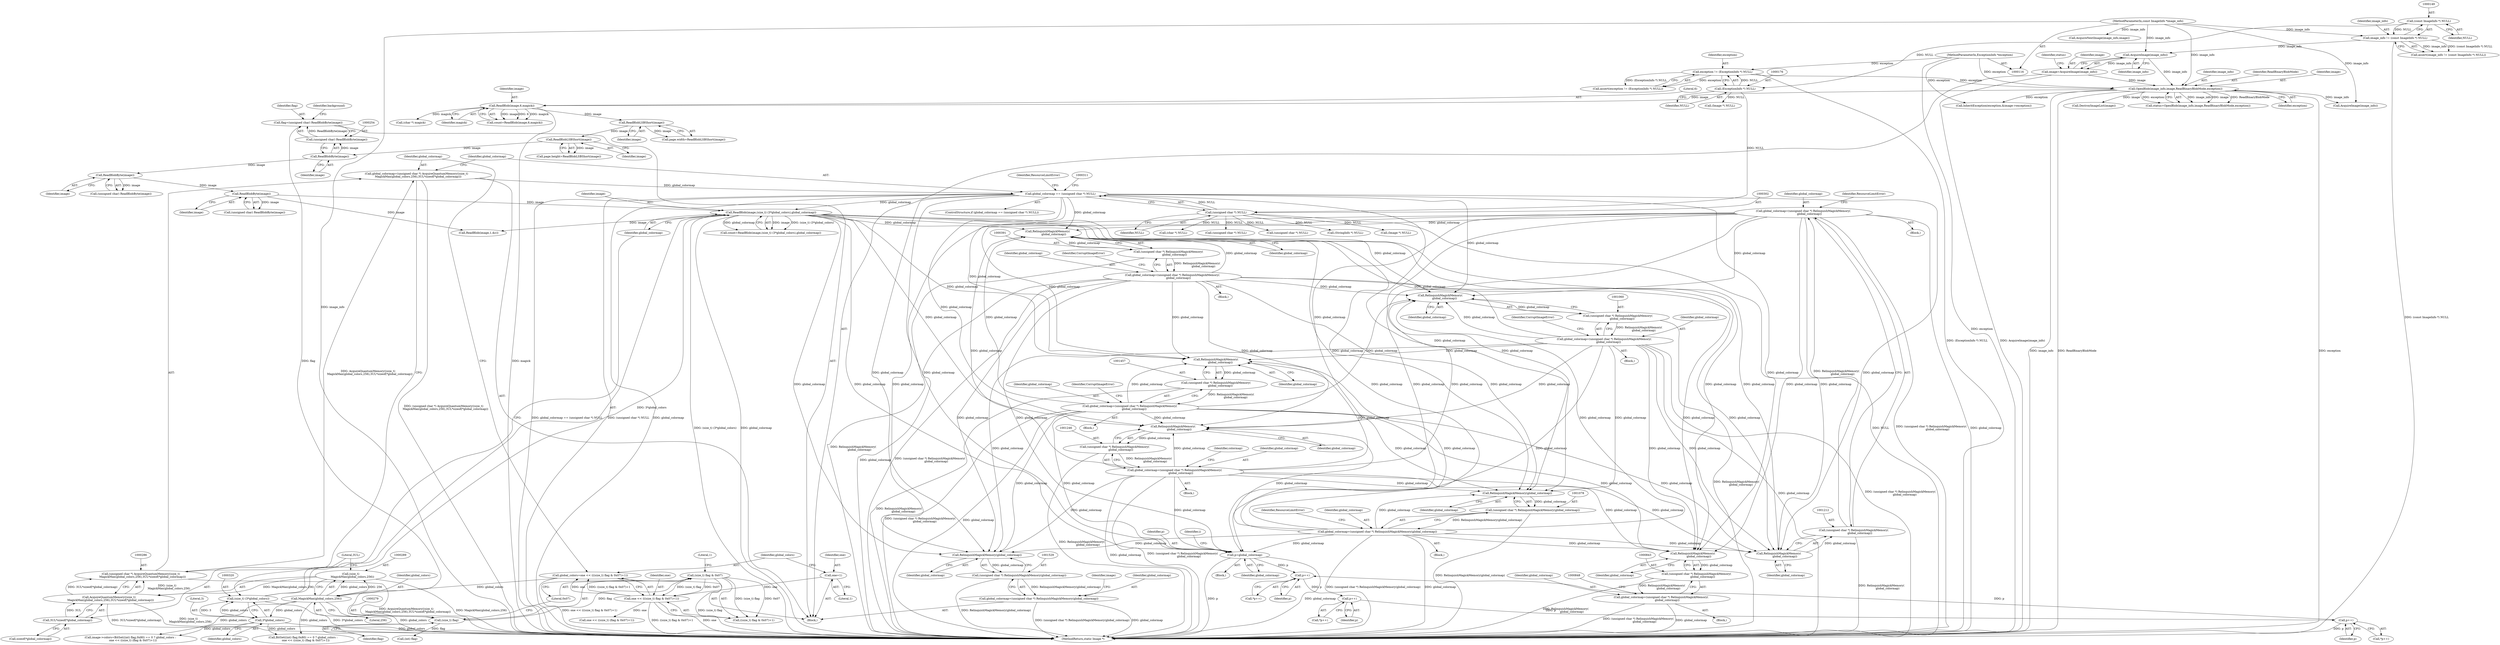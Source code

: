 digraph "0_ImageMagick_f6e9d0d9955e85bdd7540b251cd50d598dacc5e6_20@pointer" {
"1001209" [label="(Call,global_colormap=(unsigned char *) RelinquishMagickMemory(\n              global_colormap))"];
"1001211" [label="(Call,(unsigned char *) RelinquishMagickMemory(\n              global_colormap))"];
"1001213" [label="(Call,RelinquishMagickMemory(\n              global_colormap))"];
"1000388" [label="(Call,global_colormap=(unsigned char *) RelinquishMagickMemory(\n              global_colormap))"];
"1000390" [label="(Call,(unsigned char *) RelinquishMagickMemory(\n              global_colormap))"];
"1000392" [label="(Call,RelinquishMagickMemory(\n              global_colormap))"];
"1001057" [label="(Call,global_colormap=(unsigned char *) RelinquishMagickMemory(\n          global_colormap))"];
"1001059" [label="(Call,(unsigned char *) RelinquishMagickMemory(\n          global_colormap))"];
"1001061" [label="(Call,RelinquishMagickMemory(\n          global_colormap))"];
"1001454" [label="(Call,global_colormap=(unsigned char *) RelinquishMagickMemory(\n          global_colormap))"];
"1001456" [label="(Call,(unsigned char *) RelinquishMagickMemory(\n          global_colormap))"];
"1001458" [label="(Call,RelinquishMagickMemory(\n          global_colormap))"];
"1000299" [label="(Call,global_colormap == (unsigned char *) NULL)"];
"1000283" [label="(Call,global_colormap=(unsigned char *) AcquireQuantumMemory((size_t)\n    MagickMax(global_colors,256),3UL*sizeof(*global_colormap)))"];
"1000285" [label="(Call,(unsigned char *) AcquireQuantumMemory((size_t)\n    MagickMax(global_colors,256),3UL*sizeof(*global_colormap)))"];
"1000287" [label="(Call,AcquireQuantumMemory((size_t)\n    MagickMax(global_colors,256),3UL*sizeof(*global_colormap)))"];
"1000288" [label="(Call,(size_t)\n    MagickMax(global_colors,256))"];
"1000290" [label="(Call,MagickMax(global_colors,256))"];
"1000272" [label="(Call,global_colors=one << (((size_t) flag & 0x07)+1))"];
"1000274" [label="(Call,one << (((size_t) flag & 0x07)+1))"];
"1000269" [label="(Call,one=1)"];
"1000277" [label="(Call,(size_t) flag & 0x07)"];
"1000278" [label="(Call,(size_t) flag)"];
"1000251" [label="(Call,flag=(unsigned char) ReadBlobByte(image))"];
"1000253" [label="(Call,(unsigned char) ReadBlobByte(image))"];
"1000255" [label="(Call,ReadBlobByte(image))"];
"1000249" [label="(Call,ReadBlobLSBShort(image))"];
"1000243" [label="(Call,ReadBlobLSBShort(image))"];
"1000210" [label="(Call,ReadBlob(image,6,magick))"];
"1000190" [label="(Call,OpenBlob(image_info,image,ReadBinaryBlobMode,exception))"];
"1000186" [label="(Call,AcquireImage(image_info))"];
"1000146" [label="(Call,image_info != (const ImageInfo *) NULL)"];
"1000117" [label="(MethodParameterIn,const ImageInfo *image_info)"];
"1000148" [label="(Call,(const ImageInfo *) NULL)"];
"1000184" [label="(Call,image=AcquireImage(image_info))"];
"1000173" [label="(Call,exception != (ExceptionInfo *) NULL)"];
"1000118" [label="(MethodParameterIn,ExceptionInfo *exception)"];
"1000175" [label="(Call,(ExceptionInfo *) NULL)"];
"1000293" [label="(Call,3UL*sizeof(*global_colormap))"];
"1000301" [label="(Call,(unsigned char *) NULL)"];
"1001243" [label="(Call,global_colormap=(unsigned char *) RelinquishMagickMemory(\n              global_colormap))"];
"1001245" [label="(Call,(unsigned char *) RelinquishMagickMemory(\n              global_colormap))"];
"1001247" [label="(Call,RelinquishMagickMemory(\n              global_colormap))"];
"1000317" [label="(Call,ReadBlob(image,(size_t) (3*global_colors),global_colormap))"];
"1000267" [label="(Call,ReadBlobByte(image))"];
"1000261" [label="(Call,ReadBlobByte(image))"];
"1000319" [label="(Call,(size_t) (3*global_colors))"];
"1000321" [label="(Call,3*global_colors)"];
"1001075" [label="(Call,global_colormap=(unsigned char *) RelinquishMagickMemory(global_colormap))"];
"1001077" [label="(Call,(unsigned char *) RelinquishMagickMemory(global_colormap))"];
"1001079" [label="(Call,RelinquishMagickMemory(global_colormap))"];
"1001209" [label="(Call,global_colormap=(unsigned char *) RelinquishMagickMemory(\n              global_colormap))"];
"1000844" [label="(Call,RelinquishMagickMemory(\n              global_colormap))"];
"1000842" [label="(Call,(unsigned char *) RelinquishMagickMemory(\n              global_colormap))"];
"1000840" [label="(Call,global_colormap=(unsigned char *) RelinquishMagickMemory(\n              global_colormap))"];
"1001093" [label="(Call,p=global_colormap)"];
"1001120" [label="(Call,p++)"];
"1001132" [label="(Call,p++)"];
"1001144" [label="(Call,p++)"];
"1001530" [label="(Call,RelinquishMagickMemory(global_colormap))"];
"1001528" [label="(Call,(unsigned char *) RelinquishMagickMemory(global_colormap))"];
"1001526" [label="(Call,global_colormap=(unsigned char *) RelinquishMagickMemory(global_colormap))"];
"1000283" [label="(Call,global_colormap=(unsigned char *) AcquireQuantumMemory((size_t)\n    MagickMax(global_colors,256),3UL*sizeof(*global_colormap)))"];
"1000177" [label="(Identifier,NULL)"];
"1001527" [label="(Identifier,global_colormap)"];
"1000388" [label="(Call,global_colormap=(unsigned char *) RelinquishMagickMemory(\n              global_colormap))"];
"1000275" [label="(Identifier,one)"];
"1001058" [label="(Identifier,global_colormap)"];
"1001530" [label="(Call,RelinquishMagickMemory(global_colormap))"];
"1000277" [label="(Call,(size_t) flag & 0x07)"];
"1001080" [label="(Identifier,global_colormap)"];
"1000252" [label="(Identifier,flag)"];
"1000118" [label="(MethodParameterIn,ExceptionInfo *exception)"];
"1001208" [label="(Block,)"];
"1001245" [label="(Call,(unsigned char *) RelinquishMagickMemory(\n              global_colormap))"];
"1000187" [label="(Identifier,image_info)"];
"1000250" [label="(Identifier,image)"];
"1000272" [label="(Call,global_colors=one << (((size_t) flag & 0x07)+1))"];
"1001250" [label="(Identifier,colormap)"];
"1000841" [label="(Identifier,global_colormap)"];
"1001057" [label="(Call,global_colormap=(unsigned char *) RelinquishMagickMemory(\n          global_colormap))"];
"1001144" [label="(Call,p++)"];
"1001079" [label="(Call,RelinquishMagickMemory(global_colormap))"];
"1001082" [label="(Identifier,ResourceLimitError)"];
"1000213" [label="(Identifier,magick)"];
"1000301" [label="(Call,(unsigned char *) NULL)"];
"1001456" [label="(Call,(unsigned char *) RelinquishMagickMemory(\n          global_colormap))"];
"1000175" [label="(Call,(ExceptionInfo *) NULL)"];
"1000298" [label="(ControlStructure,if (global_colormap == (unsigned char *) NULL))"];
"1001075" [label="(Call,global_colormap=(unsigned char *) RelinquishMagickMemory(global_colormap))"];
"1000268" [label="(Identifier,image)"];
"1001554" [label="(MethodReturn,static Image *)"];
"1001214" [label="(Identifier,global_colormap)"];
"1001455" [label="(Identifier,global_colormap)"];
"1000188" [label="(Call,status=OpenBlob(image_info,image,ReadBinaryBlobMode,exception))"];
"1000172" [label="(Call,assert(exception != (ExceptionInfo *) NULL))"];
"1001247" [label="(Call,RelinquishMagickMemory(\n              global_colormap))"];
"1000322" [label="(Literal,3)"];
"1000222" [label="(Call,(char *) magick)"];
"1001210" [label="(Identifier,global_colormap)"];
"1000270" [label="(Identifier,one)"];
"1000185" [label="(Identifier,image)"];
"1001074" [label="(Block,)"];
"1000700" [label="(Call,(StringInfo *) NULL)"];
"1001211" [label="(Call,(unsigned char *) RelinquishMagickMemory(\n              global_colormap))"];
"1000173" [label="(Call,exception != (ExceptionInfo *) NULL)"];
"1000258" [label="(Identifier,background)"];
"1000299" [label="(Call,global_colormap == (unsigned char *) NULL)"];
"1001094" [label="(Identifier,p)"];
"1000194" [label="(Identifier,exception)"];
"1001131" [label="(Call,*p++)"];
"1000265" [label="(Call,(unsigned char) ReadBlobByte(image))"];
"1001121" [label="(Identifier,p)"];
"1000324" [label="(Identifier,global_colormap)"];
"1001453" [label="(Block,)"];
"1000832" [label="(Call,(Image *) NULL)"];
"1000253" [label="(Call,(unsigned char) ReadBlobByte(image))"];
"1001531" [label="(Identifier,global_colormap)"];
"1001119" [label="(Call,*p++)"];
"1000212" [label="(Literal,6)"];
"1001458" [label="(Call,RelinquishMagickMemory(\n          global_colormap))"];
"1000119" [label="(Block,)"];
"1000191" [label="(Identifier,image_info)"];
"1000261" [label="(Call,ReadBlobByte(image))"];
"1001209" [label="(Call,global_colormap=(unsigned char *) RelinquishMagickMemory(\n              global_colormap))"];
"1001248" [label="(Identifier,global_colormap)"];
"1001062" [label="(Identifier,global_colormap)"];
"1000392" [label="(Call,RelinquishMagickMemory(\n              global_colormap))"];
"1001418" [label="(Call,InheritException(exception,&image->exception))"];
"1000259" [label="(Call,(unsigned char) ReadBlobByte(image))"];
"1001536" [label="(Identifier,image)"];
"1000117" [label="(MethodParameterIn,const ImageInfo *image_info)"];
"1000189" [label="(Identifier,status)"];
"1001098" [label="(Identifier,i)"];
"1000387" [label="(Block,)"];
"1001459" [label="(Identifier,global_colormap)"];
"1000323" [label="(Identifier,global_colors)"];
"1000284" [label="(Identifier,global_colormap)"];
"1000245" [label="(Call,page.height=ReadBlobLSBShort(image))"];
"1000352" [label="(Call,ReadBlob(image,1,&c))"];
"1000282" [label="(Literal,1)"];
"1000148" [label="(Call,(const ImageInfo *) NULL)"];
"1000300" [label="(Identifier,global_colormap)"];
"1000287" [label="(Call,AcquireQuantumMemory((size_t)\n    MagickMax(global_colors,256),3UL*sizeof(*global_colormap)))"];
"1000303" [label="(Identifier,NULL)"];
"1001242" [label="(Block,)"];
"1001120" [label="(Call,p++)"];
"1000305" [label="(Identifier,ResourceLimitError)"];
"1000393" [label="(Identifier,global_colormap)"];
"1000835" [label="(Block,)"];
"1000190" [label="(Call,OpenBlob(image_info,image,ReadBinaryBlobMode,exception))"];
"1001132" [label="(Call,p++)"];
"1001092" [label="(Block,)"];
"1000267" [label="(Call,ReadBlobByte(image))"];
"1001528" [label="(Call,(unsigned char *) RelinquishMagickMemory(global_colormap))"];
"1000455" [label="(Call,(char *) NULL)"];
"1000285" [label="(Call,(unsigned char *) AcquireQuantumMemory((size_t)\n    MagickMax(global_colors,256),3UL*sizeof(*global_colormap)))"];
"1000291" [label="(Identifier,global_colors)"];
"1001216" [label="(Identifier,ResourceLimitError)"];
"1000186" [label="(Call,AcquireImage(image_info))"];
"1000184" [label="(Call,image=AcquireImage(image_info))"];
"1001061" [label="(Call,RelinquishMagickMemory(\n          global_colormap))"];
"1000292" [label="(Literal,256)"];
"1000269" [label="(Call,one=1)"];
"1000315" [label="(Call,count=ReadBlob(image,(size_t) (3*global_colors),global_colormap))"];
"1000211" [label="(Identifier,image)"];
"1000844" [label="(Call,RelinquishMagickMemory(\n              global_colormap))"];
"1000949" [label="(Call,one << ((size_t) (flag & 0x07)+1))"];
"1000936" [label="(Call,image->colors=BitSet((int) flag,0x80) == 0 ? global_colors :\n      one << ((size_t) (flag & 0x07)+1))"];
"1000244" [label="(Identifier,image)"];
"1000318" [label="(Identifier,image)"];
"1000146" [label="(Call,image_info != (const ImageInfo *) NULL)"];
"1000290" [label="(Call,MagickMax(global_colors,256))"];
"1001454" [label="(Call,global_colormap=(unsigned char *) RelinquishMagickMemory(\n          global_colormap))"];
"1000346" [label="(Call,AcquireImage(image_info))"];
"1000271" [label="(Literal,1)"];
"1000293" [label="(Call,3UL*sizeof(*global_colormap))"];
"1000147" [label="(Identifier,image_info)"];
"1000940" [label="(Call,BitSet((int) flag,0x80) == 0 ? global_colors :\n      one << ((size_t) (flag & 0x07)+1))"];
"1000193" [label="(Identifier,ReadBinaryBlobMode)"];
"1000842" [label="(Call,(unsigned char *) RelinquishMagickMemory(\n              global_colormap))"];
"1000684" [label="(Call,(unsigned char *) NULL)"];
"1001056" [label="(Block,)"];
"1000276" [label="(Call,((size_t) flag & 0x07)+1)"];
"1000262" [label="(Identifier,image)"];
"1000255" [label="(Call,ReadBlobByte(image))"];
"1000294" [label="(Literal,3UL)"];
"1000288" [label="(Call,(size_t)\n    MagickMax(global_colors,256))"];
"1001243" [label="(Call,global_colormap=(unsigned char *) RelinquishMagickMemory(\n              global_colormap))"];
"1000192" [label="(Identifier,image)"];
"1000239" [label="(Call,page.width=ReadBlobLSBShort(image))"];
"1000280" [label="(Identifier,flag)"];
"1001145" [label="(Identifier,p)"];
"1000321" [label="(Call,3*global_colors)"];
"1000150" [label="(Identifier,NULL)"];
"1001205" [label="(Call,(unsigned char *) NULL)"];
"1001064" [label="(Identifier,CorruptImageError)"];
"1000389" [label="(Identifier,global_colormap)"];
"1001526" [label="(Call,global_colormap=(unsigned char *) RelinquishMagickMemory(global_colormap))"];
"1000210" [label="(Call,ReadBlob(image,6,magick))"];
"1000390" [label="(Call,(unsigned char *) RelinquishMagickMemory(\n              global_colormap))"];
"1000295" [label="(Call,sizeof(*global_colormap))"];
"1000840" [label="(Call,global_colormap=(unsigned char *) RelinquishMagickMemory(\n              global_colormap))"];
"1001143" [label="(Call,*p++)"];
"1000825" [label="(Call,AcquireNextImage(image_info,image))"];
"1000174" [label="(Identifier,exception)"];
"1000251" [label="(Call,flag=(unsigned char) ReadBlobByte(image))"];
"1000256" [label="(Identifier,image)"];
"1001213" [label="(Call,RelinquishMagickMemory(\n              global_colormap))"];
"1000145" [label="(Call,assert(image_info != (const ImageInfo *) NULL))"];
"1000395" [label="(Identifier,CorruptImageError)"];
"1001059" [label="(Call,(unsigned char *) RelinquishMagickMemory(\n          global_colormap))"];
"1000281" [label="(Literal,0x07)"];
"1000205" [label="(Call,(Image *) NULL)"];
"1000249" [label="(Call,ReadBlobLSBShort(image))"];
"1000845" [label="(Identifier,global_colormap)"];
"1001095" [label="(Identifier,global_colormap)"];
"1000273" [label="(Identifier,global_colors)"];
"1001077" [label="(Call,(unsigned char *) RelinquishMagickMemory(global_colormap))"];
"1001244" [label="(Identifier,global_colormap)"];
"1000319" [label="(Call,(size_t) (3*global_colors))"];
"1001076" [label="(Identifier,global_colormap)"];
"1000243" [label="(Call,ReadBlobLSBShort(image))"];
"1000317" [label="(Call,ReadBlob(image,(size_t) (3*global_colors),global_colormap))"];
"1000208" [label="(Call,count=ReadBlob(image,6,magick))"];
"1000278" [label="(Call,(size_t) flag)"];
"1001461" [label="(Identifier,CorruptImageError)"];
"1000202" [label="(Call,DestroyImageList(image))"];
"1001133" [label="(Identifier,p)"];
"1001093" [label="(Call,p=global_colormap)"];
"1000274" [label="(Call,one << (((size_t) flag & 0x07)+1))"];
"1000310" [label="(Call,(int) flag)"];
"1001209" -> "1001208"  [label="AST: "];
"1001209" -> "1001211"  [label="CFG: "];
"1001210" -> "1001209"  [label="AST: "];
"1001211" -> "1001209"  [label="AST: "];
"1001216" -> "1001209"  [label="CFG: "];
"1001209" -> "1001554"  [label="DDG: (unsigned char *) RelinquishMagickMemory(\n              global_colormap)"];
"1001209" -> "1001554"  [label="DDG: global_colormap"];
"1001209" -> "1000392"  [label="DDG: global_colormap"];
"1001209" -> "1000844"  [label="DDG: global_colormap"];
"1001209" -> "1001061"  [label="DDG: global_colormap"];
"1001209" -> "1001079"  [label="DDG: global_colormap"];
"1001209" -> "1001093"  [label="DDG: global_colormap"];
"1001211" -> "1001209"  [label="DDG: RelinquishMagickMemory(\n              global_colormap)"];
"1001209" -> "1001213"  [label="DDG: global_colormap"];
"1001209" -> "1001247"  [label="DDG: global_colormap"];
"1001209" -> "1001458"  [label="DDG: global_colormap"];
"1001209" -> "1001530"  [label="DDG: global_colormap"];
"1001211" -> "1001213"  [label="CFG: "];
"1001212" -> "1001211"  [label="AST: "];
"1001213" -> "1001211"  [label="AST: "];
"1001211" -> "1001554"  [label="DDG: RelinquishMagickMemory(\n              global_colormap)"];
"1001213" -> "1001211"  [label="DDG: global_colormap"];
"1001213" -> "1001214"  [label="CFG: "];
"1001214" -> "1001213"  [label="AST: "];
"1000388" -> "1001213"  [label="DDG: global_colormap"];
"1001057" -> "1001213"  [label="DDG: global_colormap"];
"1001454" -> "1001213"  [label="DDG: global_colormap"];
"1000299" -> "1001213"  [label="DDG: global_colormap"];
"1001243" -> "1001213"  [label="DDG: global_colormap"];
"1000317" -> "1001213"  [label="DDG: global_colormap"];
"1001075" -> "1001213"  [label="DDG: global_colormap"];
"1000388" -> "1000387"  [label="AST: "];
"1000388" -> "1000390"  [label="CFG: "];
"1000389" -> "1000388"  [label="AST: "];
"1000390" -> "1000388"  [label="AST: "];
"1000395" -> "1000388"  [label="CFG: "];
"1000388" -> "1001554"  [label="DDG: global_colormap"];
"1000388" -> "1001554"  [label="DDG: (unsigned char *) RelinquishMagickMemory(\n              global_colormap)"];
"1000390" -> "1000388"  [label="DDG: RelinquishMagickMemory(\n              global_colormap)"];
"1000388" -> "1000392"  [label="DDG: global_colormap"];
"1000388" -> "1000844"  [label="DDG: global_colormap"];
"1000388" -> "1001061"  [label="DDG: global_colormap"];
"1000388" -> "1001079"  [label="DDG: global_colormap"];
"1000388" -> "1001093"  [label="DDG: global_colormap"];
"1000388" -> "1001247"  [label="DDG: global_colormap"];
"1000388" -> "1001458"  [label="DDG: global_colormap"];
"1000388" -> "1001530"  [label="DDG: global_colormap"];
"1000390" -> "1000392"  [label="CFG: "];
"1000391" -> "1000390"  [label="AST: "];
"1000392" -> "1000390"  [label="AST: "];
"1000390" -> "1001554"  [label="DDG: RelinquishMagickMemory(\n              global_colormap)"];
"1000392" -> "1000390"  [label="DDG: global_colormap"];
"1000392" -> "1000393"  [label="CFG: "];
"1000393" -> "1000392"  [label="AST: "];
"1001057" -> "1000392"  [label="DDG: global_colormap"];
"1001454" -> "1000392"  [label="DDG: global_colormap"];
"1000299" -> "1000392"  [label="DDG: global_colormap"];
"1001243" -> "1000392"  [label="DDG: global_colormap"];
"1000317" -> "1000392"  [label="DDG: global_colormap"];
"1001075" -> "1000392"  [label="DDG: global_colormap"];
"1001057" -> "1001056"  [label="AST: "];
"1001057" -> "1001059"  [label="CFG: "];
"1001058" -> "1001057"  [label="AST: "];
"1001059" -> "1001057"  [label="AST: "];
"1001064" -> "1001057"  [label="CFG: "];
"1001057" -> "1001554"  [label="DDG: global_colormap"];
"1001057" -> "1001554"  [label="DDG: (unsigned char *) RelinquishMagickMemory(\n          global_colormap)"];
"1001057" -> "1000844"  [label="DDG: global_colormap"];
"1001059" -> "1001057"  [label="DDG: RelinquishMagickMemory(\n          global_colormap)"];
"1001057" -> "1001061"  [label="DDG: global_colormap"];
"1001057" -> "1001079"  [label="DDG: global_colormap"];
"1001057" -> "1001093"  [label="DDG: global_colormap"];
"1001057" -> "1001247"  [label="DDG: global_colormap"];
"1001057" -> "1001458"  [label="DDG: global_colormap"];
"1001057" -> "1001530"  [label="DDG: global_colormap"];
"1001059" -> "1001061"  [label="CFG: "];
"1001060" -> "1001059"  [label="AST: "];
"1001061" -> "1001059"  [label="AST: "];
"1001059" -> "1001554"  [label="DDG: RelinquishMagickMemory(\n          global_colormap)"];
"1001061" -> "1001059"  [label="DDG: global_colormap"];
"1001061" -> "1001062"  [label="CFG: "];
"1001062" -> "1001061"  [label="AST: "];
"1001454" -> "1001061"  [label="DDG: global_colormap"];
"1000299" -> "1001061"  [label="DDG: global_colormap"];
"1001243" -> "1001061"  [label="DDG: global_colormap"];
"1000317" -> "1001061"  [label="DDG: global_colormap"];
"1001075" -> "1001061"  [label="DDG: global_colormap"];
"1001454" -> "1001453"  [label="AST: "];
"1001454" -> "1001456"  [label="CFG: "];
"1001455" -> "1001454"  [label="AST: "];
"1001456" -> "1001454"  [label="AST: "];
"1001461" -> "1001454"  [label="CFG: "];
"1001454" -> "1001554"  [label="DDG: (unsigned char *) RelinquishMagickMemory(\n          global_colormap)"];
"1001454" -> "1001554"  [label="DDG: global_colormap"];
"1001454" -> "1000844"  [label="DDG: global_colormap"];
"1001454" -> "1001079"  [label="DDG: global_colormap"];
"1001454" -> "1001093"  [label="DDG: global_colormap"];
"1001454" -> "1001247"  [label="DDG: global_colormap"];
"1001456" -> "1001454"  [label="DDG: RelinquishMagickMemory(\n          global_colormap)"];
"1001454" -> "1001458"  [label="DDG: global_colormap"];
"1001454" -> "1001530"  [label="DDG: global_colormap"];
"1001456" -> "1001458"  [label="CFG: "];
"1001457" -> "1001456"  [label="AST: "];
"1001458" -> "1001456"  [label="AST: "];
"1001456" -> "1001554"  [label="DDG: RelinquishMagickMemory(\n          global_colormap)"];
"1001458" -> "1001456"  [label="DDG: global_colormap"];
"1001458" -> "1001459"  [label="CFG: "];
"1001459" -> "1001458"  [label="AST: "];
"1000299" -> "1001458"  [label="DDG: global_colormap"];
"1001243" -> "1001458"  [label="DDG: global_colormap"];
"1000317" -> "1001458"  [label="DDG: global_colormap"];
"1001075" -> "1001458"  [label="DDG: global_colormap"];
"1000299" -> "1000298"  [label="AST: "];
"1000299" -> "1000301"  [label="CFG: "];
"1000300" -> "1000299"  [label="AST: "];
"1000301" -> "1000299"  [label="AST: "];
"1000305" -> "1000299"  [label="CFG: "];
"1000311" -> "1000299"  [label="CFG: "];
"1000299" -> "1001554"  [label="DDG: global_colormap == (unsigned char *) NULL"];
"1000299" -> "1001554"  [label="DDG: (unsigned char *) NULL"];
"1000299" -> "1001554"  [label="DDG: global_colormap"];
"1000283" -> "1000299"  [label="DDG: global_colormap"];
"1000301" -> "1000299"  [label="DDG: NULL"];
"1000299" -> "1000317"  [label="DDG: global_colormap"];
"1000299" -> "1000844"  [label="DDG: global_colormap"];
"1000299" -> "1001079"  [label="DDG: global_colormap"];
"1000299" -> "1001093"  [label="DDG: global_colormap"];
"1000299" -> "1001247"  [label="DDG: global_colormap"];
"1000299" -> "1001530"  [label="DDG: global_colormap"];
"1000283" -> "1000119"  [label="AST: "];
"1000283" -> "1000285"  [label="CFG: "];
"1000284" -> "1000283"  [label="AST: "];
"1000285" -> "1000283"  [label="AST: "];
"1000300" -> "1000283"  [label="CFG: "];
"1000283" -> "1001554"  [label="DDG: (unsigned char *) AcquireQuantumMemory((size_t)\n    MagickMax(global_colors,256),3UL*sizeof(*global_colormap))"];
"1000285" -> "1000283"  [label="DDG: AcquireQuantumMemory((size_t)\n    MagickMax(global_colors,256),3UL*sizeof(*global_colormap))"];
"1000285" -> "1000287"  [label="CFG: "];
"1000286" -> "1000285"  [label="AST: "];
"1000287" -> "1000285"  [label="AST: "];
"1000285" -> "1001554"  [label="DDG: AcquireQuantumMemory((size_t)\n    MagickMax(global_colors,256),3UL*sizeof(*global_colormap))"];
"1000287" -> "1000285"  [label="DDG: (size_t)\n    MagickMax(global_colors,256)"];
"1000287" -> "1000285"  [label="DDG: 3UL*sizeof(*global_colormap)"];
"1000287" -> "1000293"  [label="CFG: "];
"1000288" -> "1000287"  [label="AST: "];
"1000293" -> "1000287"  [label="AST: "];
"1000287" -> "1001554"  [label="DDG: 3UL*sizeof(*global_colormap)"];
"1000287" -> "1001554"  [label="DDG: (size_t)\n    MagickMax(global_colors,256)"];
"1000288" -> "1000287"  [label="DDG: MagickMax(global_colors,256)"];
"1000293" -> "1000287"  [label="DDG: 3UL"];
"1000288" -> "1000290"  [label="CFG: "];
"1000289" -> "1000288"  [label="AST: "];
"1000290" -> "1000288"  [label="AST: "];
"1000294" -> "1000288"  [label="CFG: "];
"1000288" -> "1001554"  [label="DDG: MagickMax(global_colors,256)"];
"1000290" -> "1000288"  [label="DDG: global_colors"];
"1000290" -> "1000288"  [label="DDG: 256"];
"1000290" -> "1000292"  [label="CFG: "];
"1000291" -> "1000290"  [label="AST: "];
"1000292" -> "1000290"  [label="AST: "];
"1000290" -> "1001554"  [label="DDG: global_colors"];
"1000272" -> "1000290"  [label="DDG: global_colors"];
"1000290" -> "1000321"  [label="DDG: global_colors"];
"1000290" -> "1000936"  [label="DDG: global_colors"];
"1000290" -> "1000940"  [label="DDG: global_colors"];
"1000272" -> "1000119"  [label="AST: "];
"1000272" -> "1000274"  [label="CFG: "];
"1000273" -> "1000272"  [label="AST: "];
"1000274" -> "1000272"  [label="AST: "];
"1000284" -> "1000272"  [label="CFG: "];
"1000272" -> "1001554"  [label="DDG: one << (((size_t) flag & 0x07)+1)"];
"1000274" -> "1000272"  [label="DDG: one"];
"1000274" -> "1000272"  [label="DDG: ((size_t) flag & 0x07)+1"];
"1000274" -> "1000276"  [label="CFG: "];
"1000275" -> "1000274"  [label="AST: "];
"1000276" -> "1000274"  [label="AST: "];
"1000274" -> "1001554"  [label="DDG: one"];
"1000274" -> "1001554"  [label="DDG: ((size_t) flag & 0x07)+1"];
"1000269" -> "1000274"  [label="DDG: one"];
"1000277" -> "1000274"  [label="DDG: (size_t) flag"];
"1000277" -> "1000274"  [label="DDG: 0x07"];
"1000274" -> "1000949"  [label="DDG: one"];
"1000269" -> "1000119"  [label="AST: "];
"1000269" -> "1000271"  [label="CFG: "];
"1000270" -> "1000269"  [label="AST: "];
"1000271" -> "1000269"  [label="AST: "];
"1000273" -> "1000269"  [label="CFG: "];
"1000277" -> "1000276"  [label="AST: "];
"1000277" -> "1000281"  [label="CFG: "];
"1000278" -> "1000277"  [label="AST: "];
"1000281" -> "1000277"  [label="AST: "];
"1000282" -> "1000277"  [label="CFG: "];
"1000277" -> "1001554"  [label="DDG: (size_t) flag"];
"1000277" -> "1000276"  [label="DDG: (size_t) flag"];
"1000277" -> "1000276"  [label="DDG: 0x07"];
"1000278" -> "1000277"  [label="DDG: flag"];
"1000278" -> "1000280"  [label="CFG: "];
"1000279" -> "1000278"  [label="AST: "];
"1000280" -> "1000278"  [label="AST: "];
"1000281" -> "1000278"  [label="CFG: "];
"1000251" -> "1000278"  [label="DDG: flag"];
"1000278" -> "1000310"  [label="DDG: flag"];
"1000251" -> "1000119"  [label="AST: "];
"1000251" -> "1000253"  [label="CFG: "];
"1000252" -> "1000251"  [label="AST: "];
"1000253" -> "1000251"  [label="AST: "];
"1000258" -> "1000251"  [label="CFG: "];
"1000253" -> "1000251"  [label="DDG: ReadBlobByte(image)"];
"1000253" -> "1000255"  [label="CFG: "];
"1000254" -> "1000253"  [label="AST: "];
"1000255" -> "1000253"  [label="AST: "];
"1000255" -> "1000253"  [label="DDG: image"];
"1000255" -> "1000256"  [label="CFG: "];
"1000256" -> "1000255"  [label="AST: "];
"1000249" -> "1000255"  [label="DDG: image"];
"1000255" -> "1000261"  [label="DDG: image"];
"1000249" -> "1000245"  [label="AST: "];
"1000249" -> "1000250"  [label="CFG: "];
"1000250" -> "1000249"  [label="AST: "];
"1000245" -> "1000249"  [label="CFG: "];
"1000249" -> "1000245"  [label="DDG: image"];
"1000243" -> "1000249"  [label="DDG: image"];
"1000243" -> "1000239"  [label="AST: "];
"1000243" -> "1000244"  [label="CFG: "];
"1000244" -> "1000243"  [label="AST: "];
"1000239" -> "1000243"  [label="CFG: "];
"1000243" -> "1000239"  [label="DDG: image"];
"1000210" -> "1000243"  [label="DDG: image"];
"1000210" -> "1000208"  [label="AST: "];
"1000210" -> "1000213"  [label="CFG: "];
"1000211" -> "1000210"  [label="AST: "];
"1000212" -> "1000210"  [label="AST: "];
"1000213" -> "1000210"  [label="AST: "];
"1000208" -> "1000210"  [label="CFG: "];
"1000210" -> "1001554"  [label="DDG: magick"];
"1000210" -> "1000208"  [label="DDG: image"];
"1000210" -> "1000208"  [label="DDG: 6"];
"1000210" -> "1000208"  [label="DDG: magick"];
"1000190" -> "1000210"  [label="DDG: image"];
"1000210" -> "1000222"  [label="DDG: magick"];
"1000190" -> "1000188"  [label="AST: "];
"1000190" -> "1000194"  [label="CFG: "];
"1000191" -> "1000190"  [label="AST: "];
"1000192" -> "1000190"  [label="AST: "];
"1000193" -> "1000190"  [label="AST: "];
"1000194" -> "1000190"  [label="AST: "];
"1000188" -> "1000190"  [label="CFG: "];
"1000190" -> "1001554"  [label="DDG: exception"];
"1000190" -> "1001554"  [label="DDG: image_info"];
"1000190" -> "1001554"  [label="DDG: ReadBinaryBlobMode"];
"1000190" -> "1000188"  [label="DDG: image_info"];
"1000190" -> "1000188"  [label="DDG: image"];
"1000190" -> "1000188"  [label="DDG: ReadBinaryBlobMode"];
"1000190" -> "1000188"  [label="DDG: exception"];
"1000186" -> "1000190"  [label="DDG: image_info"];
"1000117" -> "1000190"  [label="DDG: image_info"];
"1000184" -> "1000190"  [label="DDG: image"];
"1000173" -> "1000190"  [label="DDG: exception"];
"1000118" -> "1000190"  [label="DDG: exception"];
"1000190" -> "1000202"  [label="DDG: image"];
"1000190" -> "1000346"  [label="DDG: image_info"];
"1000190" -> "1001418"  [label="DDG: exception"];
"1000186" -> "1000184"  [label="AST: "];
"1000186" -> "1000187"  [label="CFG: "];
"1000187" -> "1000186"  [label="AST: "];
"1000184" -> "1000186"  [label="CFG: "];
"1000186" -> "1000184"  [label="DDG: image_info"];
"1000146" -> "1000186"  [label="DDG: image_info"];
"1000117" -> "1000186"  [label="DDG: image_info"];
"1000146" -> "1000145"  [label="AST: "];
"1000146" -> "1000148"  [label="CFG: "];
"1000147" -> "1000146"  [label="AST: "];
"1000148" -> "1000146"  [label="AST: "];
"1000145" -> "1000146"  [label="CFG: "];
"1000146" -> "1001554"  [label="DDG: (const ImageInfo *) NULL"];
"1000146" -> "1000145"  [label="DDG: image_info"];
"1000146" -> "1000145"  [label="DDG: (const ImageInfo *) NULL"];
"1000117" -> "1000146"  [label="DDG: image_info"];
"1000148" -> "1000146"  [label="DDG: NULL"];
"1000117" -> "1000116"  [label="AST: "];
"1000117" -> "1001554"  [label="DDG: image_info"];
"1000117" -> "1000346"  [label="DDG: image_info"];
"1000117" -> "1000825"  [label="DDG: image_info"];
"1000148" -> "1000150"  [label="CFG: "];
"1000149" -> "1000148"  [label="AST: "];
"1000150" -> "1000148"  [label="AST: "];
"1000148" -> "1000175"  [label="DDG: NULL"];
"1000184" -> "1000119"  [label="AST: "];
"1000185" -> "1000184"  [label="AST: "];
"1000189" -> "1000184"  [label="CFG: "];
"1000184" -> "1001554"  [label="DDG: AcquireImage(image_info)"];
"1000173" -> "1000172"  [label="AST: "];
"1000173" -> "1000175"  [label="CFG: "];
"1000174" -> "1000173"  [label="AST: "];
"1000175" -> "1000173"  [label="AST: "];
"1000172" -> "1000173"  [label="CFG: "];
"1000173" -> "1001554"  [label="DDG: (ExceptionInfo *) NULL"];
"1000173" -> "1000172"  [label="DDG: exception"];
"1000173" -> "1000172"  [label="DDG: (ExceptionInfo *) NULL"];
"1000118" -> "1000173"  [label="DDG: exception"];
"1000175" -> "1000173"  [label="DDG: NULL"];
"1000118" -> "1000116"  [label="AST: "];
"1000118" -> "1001554"  [label="DDG: exception"];
"1000118" -> "1001418"  [label="DDG: exception"];
"1000175" -> "1000177"  [label="CFG: "];
"1000176" -> "1000175"  [label="AST: "];
"1000177" -> "1000175"  [label="AST: "];
"1000175" -> "1000205"  [label="DDG: NULL"];
"1000175" -> "1000301"  [label="DDG: NULL"];
"1000293" -> "1000295"  [label="CFG: "];
"1000294" -> "1000293"  [label="AST: "];
"1000295" -> "1000293"  [label="AST: "];
"1000301" -> "1000303"  [label="CFG: "];
"1000302" -> "1000301"  [label="AST: "];
"1000303" -> "1000301"  [label="AST: "];
"1000301" -> "1001554"  [label="DDG: NULL"];
"1000301" -> "1000455"  [label="DDG: NULL"];
"1000301" -> "1000684"  [label="DDG: NULL"];
"1000301" -> "1000700"  [label="DDG: NULL"];
"1000301" -> "1000832"  [label="DDG: NULL"];
"1000301" -> "1001205"  [label="DDG: NULL"];
"1001243" -> "1001242"  [label="AST: "];
"1001243" -> "1001245"  [label="CFG: "];
"1001244" -> "1001243"  [label="AST: "];
"1001245" -> "1001243"  [label="AST: "];
"1001250" -> "1001243"  [label="CFG: "];
"1001243" -> "1001554"  [label="DDG: global_colormap"];
"1001243" -> "1001554"  [label="DDG: (unsigned char *) RelinquishMagickMemory(\n              global_colormap)"];
"1001243" -> "1000844"  [label="DDG: global_colormap"];
"1001243" -> "1001079"  [label="DDG: global_colormap"];
"1001243" -> "1001093"  [label="DDG: global_colormap"];
"1001245" -> "1001243"  [label="DDG: RelinquishMagickMemory(\n              global_colormap)"];
"1001243" -> "1001247"  [label="DDG: global_colormap"];
"1001243" -> "1001530"  [label="DDG: global_colormap"];
"1001245" -> "1001247"  [label="CFG: "];
"1001246" -> "1001245"  [label="AST: "];
"1001247" -> "1001245"  [label="AST: "];
"1001245" -> "1001554"  [label="DDG: RelinquishMagickMemory(\n              global_colormap)"];
"1001247" -> "1001245"  [label="DDG: global_colormap"];
"1001247" -> "1001248"  [label="CFG: "];
"1001248" -> "1001247"  [label="AST: "];
"1000317" -> "1001247"  [label="DDG: global_colormap"];
"1001075" -> "1001247"  [label="DDG: global_colormap"];
"1000317" -> "1000315"  [label="AST: "];
"1000317" -> "1000324"  [label="CFG: "];
"1000318" -> "1000317"  [label="AST: "];
"1000319" -> "1000317"  [label="AST: "];
"1000324" -> "1000317"  [label="AST: "];
"1000315" -> "1000317"  [label="CFG: "];
"1000317" -> "1001554"  [label="DDG: (size_t) (3*global_colors)"];
"1000317" -> "1001554"  [label="DDG: global_colormap"];
"1000317" -> "1000315"  [label="DDG: image"];
"1000317" -> "1000315"  [label="DDG: (size_t) (3*global_colors)"];
"1000317" -> "1000315"  [label="DDG: global_colormap"];
"1000267" -> "1000317"  [label="DDG: image"];
"1000319" -> "1000317"  [label="DDG: 3*global_colors"];
"1000317" -> "1000352"  [label="DDG: image"];
"1000317" -> "1000844"  [label="DDG: global_colormap"];
"1000317" -> "1001079"  [label="DDG: global_colormap"];
"1000317" -> "1001093"  [label="DDG: global_colormap"];
"1000317" -> "1001530"  [label="DDG: global_colormap"];
"1000267" -> "1000265"  [label="AST: "];
"1000267" -> "1000268"  [label="CFG: "];
"1000268" -> "1000267"  [label="AST: "];
"1000265" -> "1000267"  [label="CFG: "];
"1000267" -> "1000265"  [label="DDG: image"];
"1000261" -> "1000267"  [label="DDG: image"];
"1000267" -> "1000352"  [label="DDG: image"];
"1000261" -> "1000259"  [label="AST: "];
"1000261" -> "1000262"  [label="CFG: "];
"1000262" -> "1000261"  [label="AST: "];
"1000259" -> "1000261"  [label="CFG: "];
"1000261" -> "1000259"  [label="DDG: image"];
"1000319" -> "1000321"  [label="CFG: "];
"1000320" -> "1000319"  [label="AST: "];
"1000321" -> "1000319"  [label="AST: "];
"1000324" -> "1000319"  [label="CFG: "];
"1000319" -> "1001554"  [label="DDG: 3*global_colors"];
"1000321" -> "1000319"  [label="DDG: 3"];
"1000321" -> "1000319"  [label="DDG: global_colors"];
"1000321" -> "1000323"  [label="CFG: "];
"1000322" -> "1000321"  [label="AST: "];
"1000323" -> "1000321"  [label="AST: "];
"1000321" -> "1001554"  [label="DDG: global_colors"];
"1000321" -> "1000936"  [label="DDG: global_colors"];
"1000321" -> "1000940"  [label="DDG: global_colors"];
"1001075" -> "1001074"  [label="AST: "];
"1001075" -> "1001077"  [label="CFG: "];
"1001076" -> "1001075"  [label="AST: "];
"1001077" -> "1001075"  [label="AST: "];
"1001082" -> "1001075"  [label="CFG: "];
"1001075" -> "1001554"  [label="DDG: (unsigned char *) RelinquishMagickMemory(global_colormap)"];
"1001075" -> "1001554"  [label="DDG: global_colormap"];
"1001075" -> "1000844"  [label="DDG: global_colormap"];
"1001077" -> "1001075"  [label="DDG: RelinquishMagickMemory(global_colormap)"];
"1001075" -> "1001079"  [label="DDG: global_colormap"];
"1001075" -> "1001093"  [label="DDG: global_colormap"];
"1001075" -> "1001530"  [label="DDG: global_colormap"];
"1001077" -> "1001079"  [label="CFG: "];
"1001078" -> "1001077"  [label="AST: "];
"1001079" -> "1001077"  [label="AST: "];
"1001077" -> "1001554"  [label="DDG: RelinquishMagickMemory(global_colormap)"];
"1001079" -> "1001077"  [label="DDG: global_colormap"];
"1001079" -> "1001080"  [label="CFG: "];
"1001080" -> "1001079"  [label="AST: "];
"1000844" -> "1000842"  [label="AST: "];
"1000844" -> "1000845"  [label="CFG: "];
"1000845" -> "1000844"  [label="AST: "];
"1000842" -> "1000844"  [label="CFG: "];
"1000844" -> "1000842"  [label="DDG: global_colormap"];
"1000842" -> "1000840"  [label="AST: "];
"1000843" -> "1000842"  [label="AST: "];
"1000840" -> "1000842"  [label="CFG: "];
"1000842" -> "1001554"  [label="DDG: RelinquishMagickMemory(\n              global_colormap)"];
"1000842" -> "1000840"  [label="DDG: RelinquishMagickMemory(\n              global_colormap)"];
"1000840" -> "1000835"  [label="AST: "];
"1000841" -> "1000840"  [label="AST: "];
"1000848" -> "1000840"  [label="CFG: "];
"1000840" -> "1001554"  [label="DDG: (unsigned char *) RelinquishMagickMemory(\n              global_colormap)"];
"1000840" -> "1001554"  [label="DDG: global_colormap"];
"1001093" -> "1001092"  [label="AST: "];
"1001093" -> "1001095"  [label="CFG: "];
"1001094" -> "1001093"  [label="AST: "];
"1001095" -> "1001093"  [label="AST: "];
"1001098" -> "1001093"  [label="CFG: "];
"1001093" -> "1001554"  [label="DDG: p"];
"1001093" -> "1001554"  [label="DDG: global_colormap"];
"1001093" -> "1001120"  [label="DDG: p"];
"1001120" -> "1001119"  [label="AST: "];
"1001120" -> "1001121"  [label="CFG: "];
"1001121" -> "1001120"  [label="AST: "];
"1001119" -> "1001120"  [label="CFG: "];
"1001144" -> "1001120"  [label="DDG: p"];
"1001120" -> "1001132"  [label="DDG: p"];
"1001132" -> "1001131"  [label="AST: "];
"1001132" -> "1001133"  [label="CFG: "];
"1001133" -> "1001132"  [label="AST: "];
"1001131" -> "1001132"  [label="CFG: "];
"1001132" -> "1001144"  [label="DDG: p"];
"1001144" -> "1001143"  [label="AST: "];
"1001144" -> "1001145"  [label="CFG: "];
"1001145" -> "1001144"  [label="AST: "];
"1001143" -> "1001144"  [label="CFG: "];
"1001144" -> "1001554"  [label="DDG: p"];
"1001530" -> "1001528"  [label="AST: "];
"1001530" -> "1001531"  [label="CFG: "];
"1001531" -> "1001530"  [label="AST: "];
"1001528" -> "1001530"  [label="CFG: "];
"1001530" -> "1001528"  [label="DDG: global_colormap"];
"1001528" -> "1001526"  [label="AST: "];
"1001529" -> "1001528"  [label="AST: "];
"1001526" -> "1001528"  [label="CFG: "];
"1001528" -> "1001554"  [label="DDG: RelinquishMagickMemory(global_colormap)"];
"1001528" -> "1001526"  [label="DDG: RelinquishMagickMemory(global_colormap)"];
"1001526" -> "1000119"  [label="AST: "];
"1001527" -> "1001526"  [label="AST: "];
"1001536" -> "1001526"  [label="CFG: "];
"1001526" -> "1001554"  [label="DDG: (unsigned char *) RelinquishMagickMemory(global_colormap)"];
"1001526" -> "1001554"  [label="DDG: global_colormap"];
}
